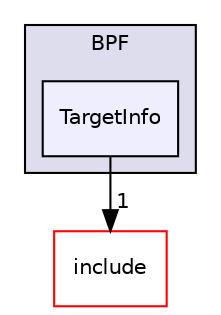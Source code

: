 digraph "lib/Target/BPF/TargetInfo" {
  bgcolor=transparent;
  compound=true
  node [ fontsize="10", fontname="Helvetica"];
  edge [ labelfontsize="10", labelfontname="Helvetica"];
  subgraph clusterdir_b9f4b12c13768d2acd91c9fc79be9cbf {
    graph [ bgcolor="#ddddee", pencolor="black", label="BPF" fontname="Helvetica", fontsize="10", URL="dir_b9f4b12c13768d2acd91c9fc79be9cbf.html"]
  dir_fa13e23d540b4079b3f4a1121ee5a86e [shape=box, label="TargetInfo", style="filled", fillcolor="#eeeeff", pencolor="black", URL="dir_fa13e23d540b4079b3f4a1121ee5a86e.html"];
  }
  dir_d44c64559bbebec7f509842c48db8b23 [shape=box label="include" color="red" URL="dir_d44c64559bbebec7f509842c48db8b23.html"];
  dir_fa13e23d540b4079b3f4a1121ee5a86e->dir_d44c64559bbebec7f509842c48db8b23 [headlabel="1", labeldistance=1.5 headhref="dir_000127_000001.html"];
}
